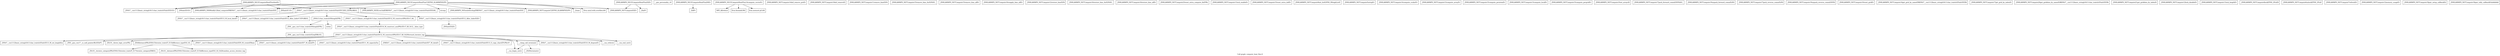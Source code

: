 digraph "Call graph: compute_heat_flux.ll" {
	label="Call graph: compute_heat_flux.ll";

	Node0x55b5481aad80 [shape=record,label="{_ZN9LAMMPS_NS5utils6strdupERKNSt7__cxx1112basic_stringIcSt11char_traitsIcESaIcEEE}"];
	Node0x55b54812a270 [shape=record,label="{_ZN9LAMMPS_NS15ComputeHeatFluxC2EPNS_6LAMMPSEiPPc}"];
	Node0x55b54812a270 -> Node0x55b5481a23b0;
	Node0x55b54812a270 -> Node0x55b5481a2110;
	Node0x55b54812a270 -> Node0x55b5481a1fc0;
	Node0x55b54812a270 -> Node0x55b54813e3e0;
	Node0x55b54812a270 -> Node0x55b54813c280;
	Node0x55b54812a270 -> Node0x55b54812a000;
	Node0x55b54812a270 -> Node0x55b548129290;
	Node0x55b54812a270 -> Node0x55b54817f3a0;
	Node0x55b54812a270 -> Node0x55b548149e10;
	Node0x55b54812a270 -> Node0x55b54816ae50;
	Node0x55b54812a270 -> Node0x55b54812b900;
	Node0x55b54812a270 -> Node0x55b5481aad80;
	Node0x55b5481a23b0 [shape=record,label="{_ZN9LAMMPS_NS7ComputeC2EPNS_6LAMMPSEiPPc}"];
	Node0x55b54812a000 [shape=record,label="{_ZN9LAMMPS_NS5Error3allERKNSt7__cxx1112basic_stringIcSt11char_traitsIcESaIcEEEiS8_}"];
	Node0x55b5481a2110 [shape=record,label="{_ZNSaIcEC1Ev}"];
	Node0x55b5481a1fc0 [shape=record,label="{_ZNSt7__cxx1112basic_stringIcSt11char_traitsIcESaIcEEC2IS3_EEPKcRKS3_}"];
	Node0x55b5481a1fc0 -> Node0x55b548135bc0;
	Node0x55b5481a1fc0 -> Node0x55b548137c80;
	Node0x55b5481a1fc0 -> Node0x55b54813b2f0;
	Node0x55b5481a1fc0 -> Node0x55b54813c040;
	Node0x55b5481a1fc0 -> Node0x55b54813cbf0;
	Node0x55b5481af2d0 [shape=record,label="{__gxx_personality_v0}"];
	Node0x55b548129290 [shape=record,label="{_ZNSt7__cxx1112basic_stringIcSt11char_traitsIcESaIcEED1Ev}"];
	Node0x55b54817f3a0 [shape=record,label="{_ZNSaIcED1Ev}"];
	Node0x55b54812b900 [shape=record,label="{_ZN9LAMMPS_NS6Modify12find_computeERKNSt7__cxx1112basic_stringIcSt11char_traitsIcESaIcEEE}"];
	Node0x55b54816ae50 [shape=record,label="{strcmp}"];
	Node0x55b548149e10 [shape=record,label="{llvm.umul.with.overflow.i64}"];
	Node0x55b54813c280 [shape=record,label="{_Znam}"];
	Node0x55b54813e3e0 [shape=record,label="{_ZN9LAMMPS_NS7ComputeD2Ev}"];
	Node0x55b5481af4a0 [shape=record,label="{_ZN9LAMMPS_NS15ComputeHeatFluxD2Ev}"];
	Node0x55b5481af4a0 -> Node0x55b5481af520;
	Node0x55b5481af4a0 -> Node0x55b54813e3e0;
	Node0x55b5481af520 [shape=record,label="{_ZdaPv}"];
	Node0x55b5481af5d0 [shape=record,label="{_ZN9LAMMPS_NS15ComputeHeatFluxD0Ev}"];
	Node0x55b5481af5d0 -> Node0x55b54813e160;
	Node0x55b54813e160 [shape=record,label="{_ZdlPv}"];
	Node0x55b54813ec30 [shape=record,label="{_ZN9LAMMPS_NS15ComputeHeatFlux4initEv}"];
	Node0x55b54813ec30 -> Node0x55b5481a2110;
	Node0x55b54813ec30 -> Node0x55b5481a1fc0;
	Node0x55b54813ec30 -> Node0x55b54812b900;
	Node0x55b54813ec30 -> Node0x55b548129290;
	Node0x55b54813ec30 -> Node0x55b54817f3a0;
	Node0x55b54813ec30 -> Node0x55b54812a000;
	Node0x55b548140320 [shape=record,label="{_ZN9LAMMPS_NS15ComputeHeatFlux14compute_vectorEv}"];
	Node0x55b548140320 -> Node0x55b548143130;
	Node0x55b548140320 -> Node0x55b548142690;
	Node0x55b548140320 -> Node0x55b548140f90;
	Node0x55b548159470 [shape=record,label="{_ZN9LAMMPS_NS7Compute14dof_remove_preEv}"];
	Node0x55b54815a2b0 [shape=record,label="{_ZN9LAMMPS_NS7Compute10dof_removeEi}"];
	Node0x55b54815aea0 [shape=record,label="{_ZN9LAMMPS_NS7Compute11remove_biasEiPd}"];
	Node0x55b54815ca20 [shape=record,label="{_ZN9LAMMPS_NS7Compute15remove_bias_thrEiPdS1_}"];
	Node0x55b54815d4c0 [shape=record,label="{_ZN9LAMMPS_NS7Compute15remove_bias_allEv}"];
	Node0x55b54815e6b0 [shape=record,label="{_ZN9LAMMPS_NS7Compute16reapply_bias_allEv}"];
	Node0x55b54816c140 [shape=record,label="{_ZN9LAMMPS_NS7Compute12restore_biasEiPd}"];
	Node0x55b548162cf0 [shape=record,label="{_ZN9LAMMPS_NS7Compute16restore_bias_thrEiPdS1_}"];
	Node0x55b548164700 [shape=record,label="{_ZN9LAMMPS_NS7Compute16restore_bias_allEv}"];
	Node0x55b548165c50 [shape=record,label="{_ZN9LAMMPS_NS7Compute23reset_extra_compute_fixEPKc}"];
	Node0x55b5481697e0 [shape=record,label="{_ZN9LAMMPS_NS7Compute11lock_enableEv}"];
	Node0x55b548140f90 [shape=record,label="{llvm.memset.p0.i64}"];
	Node0x55b548142690 [shape=record,label="{llvm.fmuladd.f64}"];
	Node0x55b548143130 [shape=record,label="{MPI_Allreduce}"];
	Node0x55b548143ed0 [shape=record,label="{_ZN9LAMMPS_NS7Compute15reset_extra_dofEv}"];
	Node0x55b548145c90 [shape=record,label="{_ZN9LAMMPS_NS7Compute9init_listEiPNS_9NeighListE}"];
	Node0x55b5481471e0 [shape=record,label="{_ZN9LAMMPS_NS7Compute5setupEv}"];
	Node0x55b548148760 [shape=record,label="{_ZN9LAMMPS_NS7Compute14compute_scalarEv}"];
	Node0x55b548148ff0 [shape=record,label="{_ZN9LAMMPS_NS7Compute13compute_arrayEv}"];
	Node0x55b548149b60 [shape=record,label="{_ZN9LAMMPS_NS7Compute15compute_peratomEv}"];
	Node0x55b548152b60 [shape=record,label="{_ZN9LAMMPS_NS7Compute13compute_localEv}"];
	Node0x55b54814b900 [shape=record,label="{_ZN9LAMMPS_NS7Compute15compute_pergridEv}"];
	Node0x55b54814c780 [shape=record,label="{_ZN9LAMMPS_NS7Compute10set_arraysEi}"];
	Node0x55b54819c970 [shape=record,label="{_ZSt9terminatev}"];
	Node0x55b54819ddc0 [shape=record,label="{_ZNSt7__cxx1112basic_stringIcSt11char_traitsIcESaIcEE13_M_set_lengthEm}"];
	Node0x55b54814f7d0 [shape=record,label="{_ZN9LAMMPS_NS7Compute17pack_forward_commEiPiPdiS1_}"];
	Node0x55b548150670 [shape=record,label="{_ZN9LAMMPS_NS7Compute19unpack_forward_commEiiPd}"];
	Node0x55b548154190 [shape=record,label="{_ZN9LAMMPS_NS7Compute17pack_reverse_commEiiPd}"];
	Node0x55b548154ec0 [shape=record,label="{_ZN9LAMMPS_NS7Compute19unpack_reverse_commEiPiPd}"];
	Node0x55b5481558c0 [shape=record,label="{_ZN9LAMMPS_NS7Compute10reset_gridEv}"];
	Node0x55b548156430 [shape=record,label="{_ZN9LAMMPS_NS7Compute16get_grid_by_nameERKNSt7__cxx1112basic_stringIcSt11char_traitsIcESaIcEEERi}"];
	Node0x55b548156eb0 [shape=record,label="{_ZN9LAMMPS_NS7Compute17get_grid_by_indexEi}"];
	Node0x55b548157520 [shape=record,label="{_ZN9LAMMPS_NS7Compute20get_griddata_by_nameEiRKNSt7__cxx1112basic_stringIcSt11char_traitsIcESaIcEEERi}"];
	Node0x55b548166b50 [shape=record,label="{_ZN9LAMMPS_NS7Compute21get_griddata_by_indexEi}"];
	Node0x55b54816cc30 [shape=record,label="{_ZN9LAMMPS_NS7Compute12lock_disableEv}"];
	Node0x55b548170f10 [shape=record,label="{_ZN9LAMMPS_NS7Compute11lock_lengthEv}"];
	Node0x55b548172e90 [shape=record,label="{_ZN9LAMMPS_NS7Compute4lockEPNS_3FixEll}"];
	Node0x55b5481765c0 [shape=record,label="{_ZN9LAMMPS_NS7Compute6unlockEPNS_3FixE}"];
	Node0x55b548178ba0 [shape=record,label="{_ZN9LAMMPS_NS7Compute7refreshEv}"];
	Node0x55b548178ef0 [shape=record,label="{_ZN9LAMMPS_NS7Compute12memory_usageEv}"];
	Node0x55b54817af10 [shape=record,label="{_ZN9LAMMPS_NS7Compute19pair_setup_callbackEii}"];
	Node0x55b548135bc0 [shape=record,label="{_ZNSt7__cxx1112basic_stringIcSt11char_traitsIcESaIcEE13_M_local_dataEv}"];
	Node0x55b548137c80 [shape=record,label="{_ZNSt7__cxx1112basic_stringIcSt11char_traitsIcESaIcEE12_Alloc_hiderC1EPcRKS3_}"];
	Node0x55b54817ce40 [shape=record,label="{_ZN9LAMMPS_NS7Compute19pair_tally_callbackEiiiidddddd}"];
	Node0x55b54813c040 [shape=record,label="{_ZNSt7__cxx1112basic_stringIcSt11char_traitsIcESaIcEE12_M_constructIPKcEEvT_S8_}"];
	Node0x55b54813c040 -> Node0x55b54819bae0;
	Node0x55b54813b2f0 [shape=record,label="{_ZNSt11char_traitsIcE6lengthEPKc}"];
	Node0x55b54813b2f0 -> Node0x55b548185670;
	Node0x55b54813b2f0 -> Node0x55b5481875a0;
	Node0x55b54813cbf0 [shape=record,label="{_ZNSt7__cxx1112basic_stringIcSt11char_traitsIcESaIcEE12_Alloc_hiderD2Ev}"];
	Node0x55b54813cbf0 -> Node0x55b548190f20;
	Node0x55b54819bae0 [shape=record,label="{_ZNSt7__cxx1112basic_stringIcSt11char_traitsIcESaIcEE16_M_construct_auxIPKcEEvT_S8_St12__false_type}"];
	Node0x55b54819bae0 -> Node0x55b548192660;
	Node0x55b548192660 [shape=record,label="{_ZNSt7__cxx1112basic_stringIcSt11char_traitsIcESaIcEE12_M_constructIPKcEEvT_S8_St20forward_iterator_tag}"];
	Node0x55b548192660 -> Node0x55b548195140;
	Node0x55b548192660 -> Node0x55b548154580;
	Node0x55b548192660 -> Node0x55b5481971e0;
	Node0x55b548192660 -> Node0x55b548197e90;
	Node0x55b548192660 -> Node0x55b548199160;
	Node0x55b548192660 -> Node0x55b548199be0;
	Node0x55b548192660 -> Node0x55b54819a0e0;
	Node0x55b548192660 -> Node0x55b54819afc0;
	Node0x55b548192660 -> Node0x55b54819bbf0;
	Node0x55b548192660 -> Node0x55b54819ca90;
	Node0x55b548192660 -> Node0x55b548199d30;
	Node0x55b548192660 -> Node0x55b54819ae90;
	Node0x55b548192660 -> Node0x55b54819ddc0;
	Node0x55b548192660 -> Node0x55b548139520;
	Node0x55b548195140 [shape=record,label="{_ZN9__gnu_cxx17__is_null_pointerIKcEEbPT_}"];
	Node0x55b548154580 [shape=record,label="{_ZSt19__throw_logic_errorPKc}"];
	Node0x55b5481971e0 [shape=record,label="{_ZSt8distanceIPKcENSt15iterator_traitsIT_E15difference_typeES3_S3_}"];
	Node0x55b5481971e0 -> Node0x55b54812f580;
	Node0x55b5481971e0 -> Node0x55b54817a910;
	Node0x55b548199160 [shape=record,label="{_ZNSt7__cxx1112basic_stringIcSt11char_traitsIcESaIcEE7_M_dataEPc}"];
	Node0x55b548197e90 [shape=record,label="{_ZNSt7__cxx1112basic_stringIcSt11char_traitsIcESaIcEE9_M_createERmm}"];
	Node0x55b548199be0 [shape=record,label="{_ZNSt7__cxx1112basic_stringIcSt11char_traitsIcESaIcEE11_M_capacityEm}"];
	Node0x55b54819afc0 [shape=record,label="{_ZNSt7__cxx1112basic_stringIcSt11char_traitsIcESaIcEE13_S_copy_charsEPcPKcS7_}"];
	Node0x55b54819a0e0 [shape=record,label="{_ZNKSt7__cxx1112basic_stringIcSt11char_traitsIcESaIcEE7_M_dataEv}"];
	Node0x55b54819bbf0 [shape=record,label="{__cxa_begin_catch}"];
	Node0x55b54819ca90 [shape=record,label="{_ZNSt7__cxx1112basic_stringIcSt11char_traitsIcESaIcEE10_M_disposeEv}"];
	Node0x55b548199d30 [shape=record,label="{__cxa_rethrow}"];
	Node0x55b54819ae90 [shape=record,label="{__cxa_end_catch}"];
	Node0x55b548139520 [shape=record,label="{__clang_call_terminate}"];
	Node0x55b548139520 -> Node0x55b54819bbf0;
	Node0x55b548139520 -> Node0x55b54819c970;
	Node0x55b54817a910 [shape=record,label="{_ZSt10__distanceIPKcENSt15iterator_traitsIT_E15difference_typeES3_S3_St26random_access_iterator_tag}"];
	Node0x55b54812f580 [shape=record,label="{_ZSt19__iterator_categoryIPKcENSt15iterator_traitsIT_E17iterator_categoryERKS3_}"];
	Node0x55b548185670 [shape=record,label="{_ZN9__gnu_cxx11char_traitsIcE6lengthEPKc}"];
	Node0x55b548185670 -> Node0x55b54819b1e0;
	Node0x55b5481875a0 [shape=record,label="{strlen}"];
	Node0x55b54819b1e0 [shape=record,label="{_ZN9__gnu_cxx11char_traitsIcE2eqERKcS3_}"];
	Node0x55b548190f20 [shape=record,label="{_ZNSaIcED2Ev}"];
}
